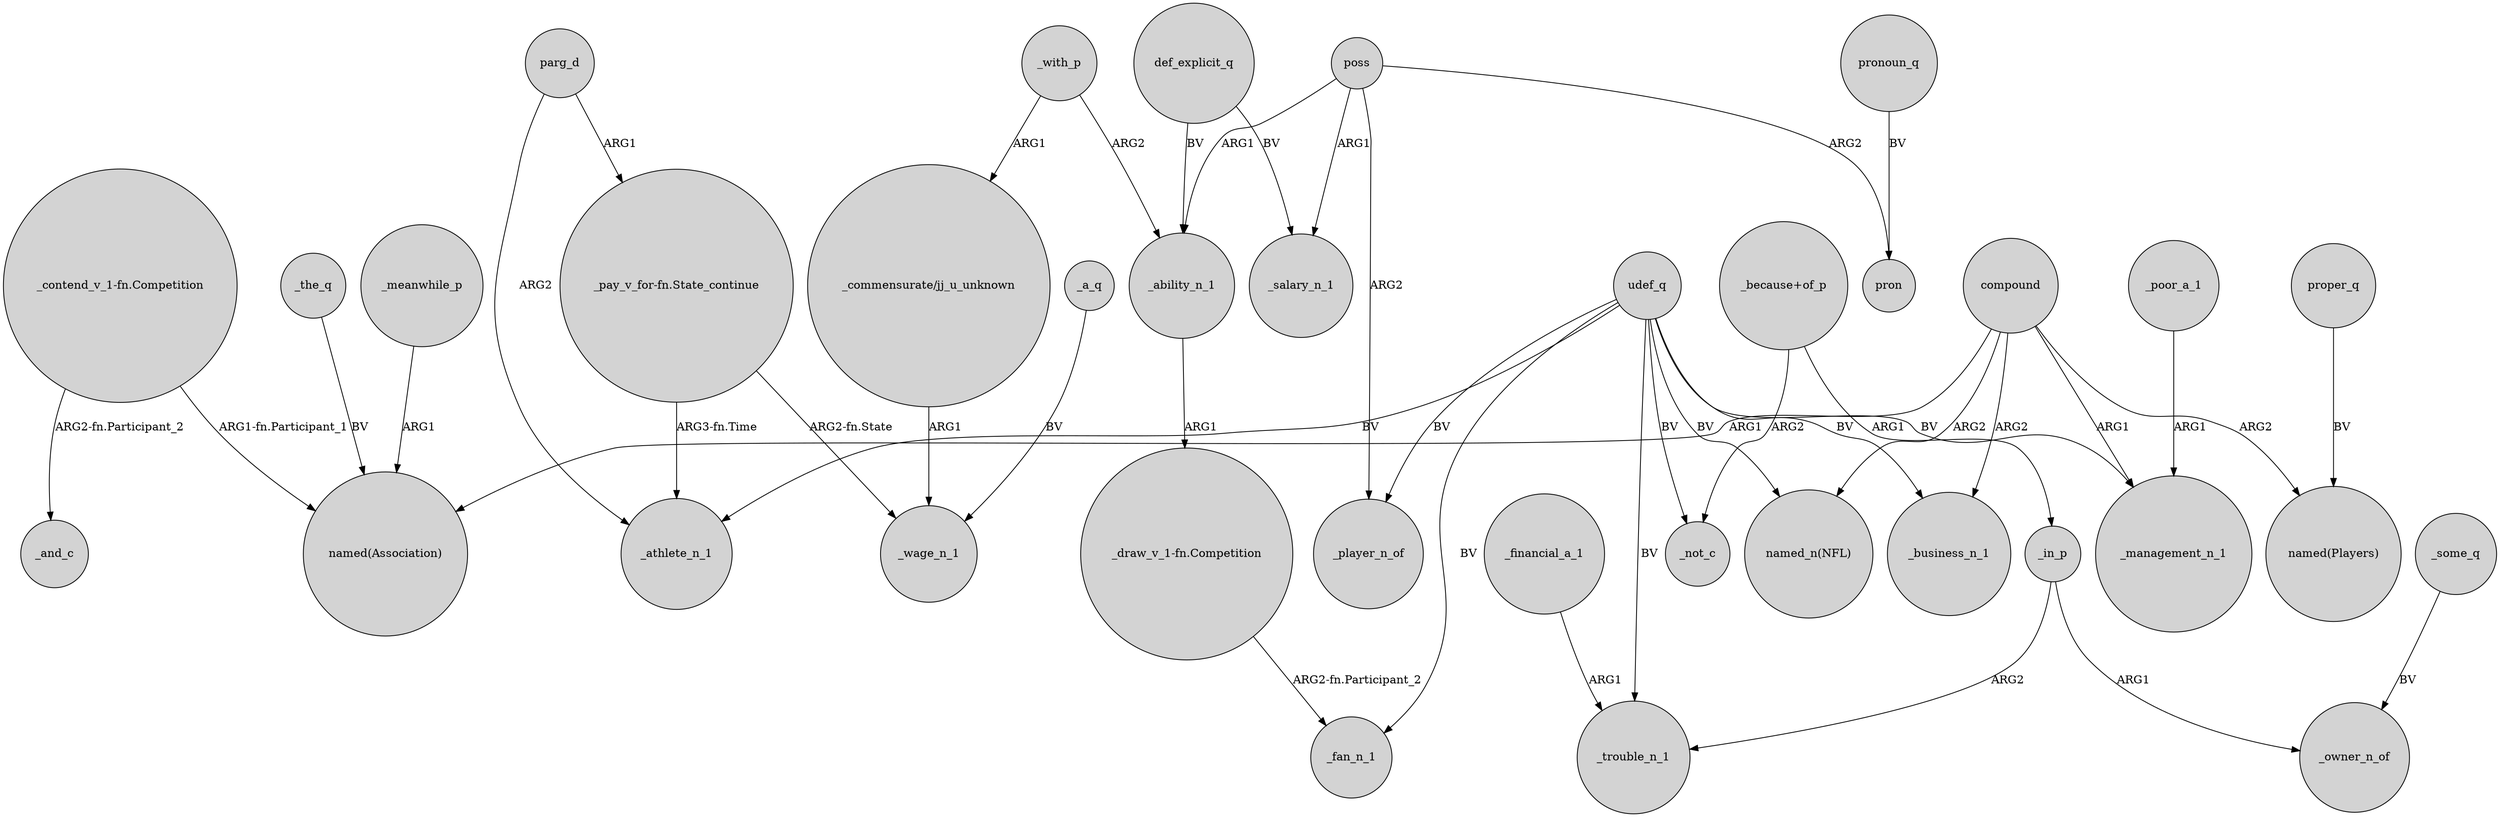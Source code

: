 digraph {
	node [shape=circle style=filled]
	"_contend_v_1-fn.Competition" -> "named(Association)" [label="ARG1-fn.Participant_1"]
	"_pay_v_for-fn.State_continue" -> _athlete_n_1 [label="ARG3-fn.Time"]
	_financial_a_1 -> _trouble_n_1 [label=ARG1]
	udef_q -> _athlete_n_1 [label=BV]
	_in_p -> _owner_n_of [label=ARG1]
	"_draw_v_1-fn.Competition" -> _fan_n_1 [label="ARG2-fn.Participant_2"]
	_with_p -> "_commensurate/jj_u_unknown" [label=ARG1]
	"_because+of_p" -> _not_c [label=ARG2]
	def_explicit_q -> _salary_n_1 [label=BV]
	"_commensurate/jj_u_unknown" -> _wage_n_1 [label=ARG1]
	compound -> "named_n(NFL)" [label=ARG2]
	compound -> "named(Association)" [label=ARG1]
	"_because+of_p" -> _in_p [label=ARG1]
	udef_q -> _business_n_1 [label=BV]
	_ability_n_1 -> "_draw_v_1-fn.Competition" [label=ARG1]
	udef_q -> _management_n_1 [label=BV]
	poss -> _ability_n_1 [label=ARG1]
	pronoun_q -> pron [label=BV]
	poss -> _player_n_of [label=ARG2]
	_with_p -> _ability_n_1 [label=ARG2]
	poss -> pron [label=ARG2]
	"_contend_v_1-fn.Competition" -> _and_c [label="ARG2-fn.Participant_2"]
	poss -> _salary_n_1 [label=ARG1]
	udef_q -> _trouble_n_1 [label=BV]
	_in_p -> _trouble_n_1 [label=ARG2]
	compound -> _management_n_1 [label=ARG1]
	_a_q -> _wage_n_1 [label=BV]
	parg_d -> _athlete_n_1 [label=ARG2]
	udef_q -> _player_n_of [label=BV]
	_meanwhile_p -> "named(Association)" [label=ARG1]
	_some_q -> _owner_n_of [label=BV]
	def_explicit_q -> _ability_n_1 [label=BV]
	udef_q -> _fan_n_1 [label=BV]
	compound -> "named(Players)" [label=ARG2]
	compound -> _business_n_1 [label=ARG2]
	_poor_a_1 -> _management_n_1 [label=ARG1]
	udef_q -> "named_n(NFL)" [label=BV]
	udef_q -> _not_c [label=BV]
	parg_d -> "_pay_v_for-fn.State_continue" [label=ARG1]
	_the_q -> "named(Association)" [label=BV]
	proper_q -> "named(Players)" [label=BV]
	"_pay_v_for-fn.State_continue" -> _wage_n_1 [label="ARG2-fn.State"]
}
